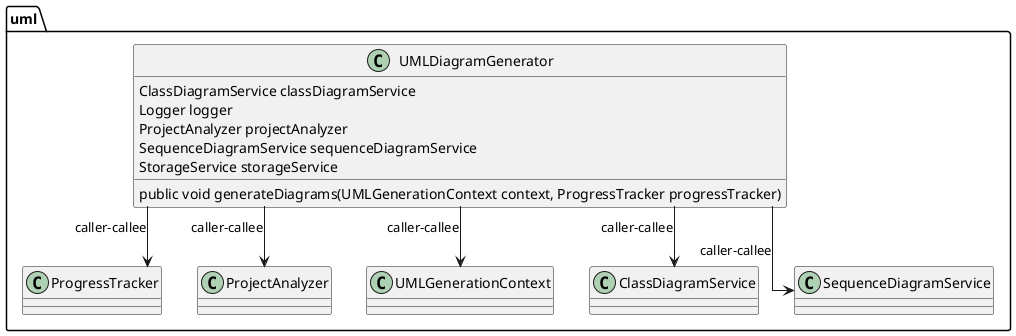 @startuml
skinparam linetype Ortho
package uml {
class UMLDiagramGenerator {
    ClassDiagramService classDiagramService
    Logger logger
    ProjectAnalyzer projectAnalyzer
    SequenceDiagramService sequenceDiagramService
    StorageService storageService
    public void generateDiagrams(UMLGenerationContext context, ProgressTracker progressTracker)
}
UMLDiagramGenerator --> ProgressTracker : caller-callee
UMLDiagramGenerator --> ProjectAnalyzer : caller-callee
UMLDiagramGenerator --> UMLGenerationContext : caller-callee
UMLDiagramGenerator --> ClassDiagramService : caller-callee
UMLDiagramGenerator --> SequenceDiagramService : caller-callee
}
@enduml
